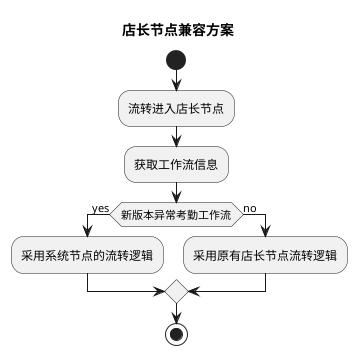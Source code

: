 

       @startuml

       title 店长节点兼容方案

       start

       :流转进入店长节点;

       :获取工作流信息;

       if(新版本异常考勤工作流)then(yes)
           :采用系统节点的流转逻辑;
       else(no)
           :采用原有店长节点流转逻辑;
       endif
       stop
       @enduml
